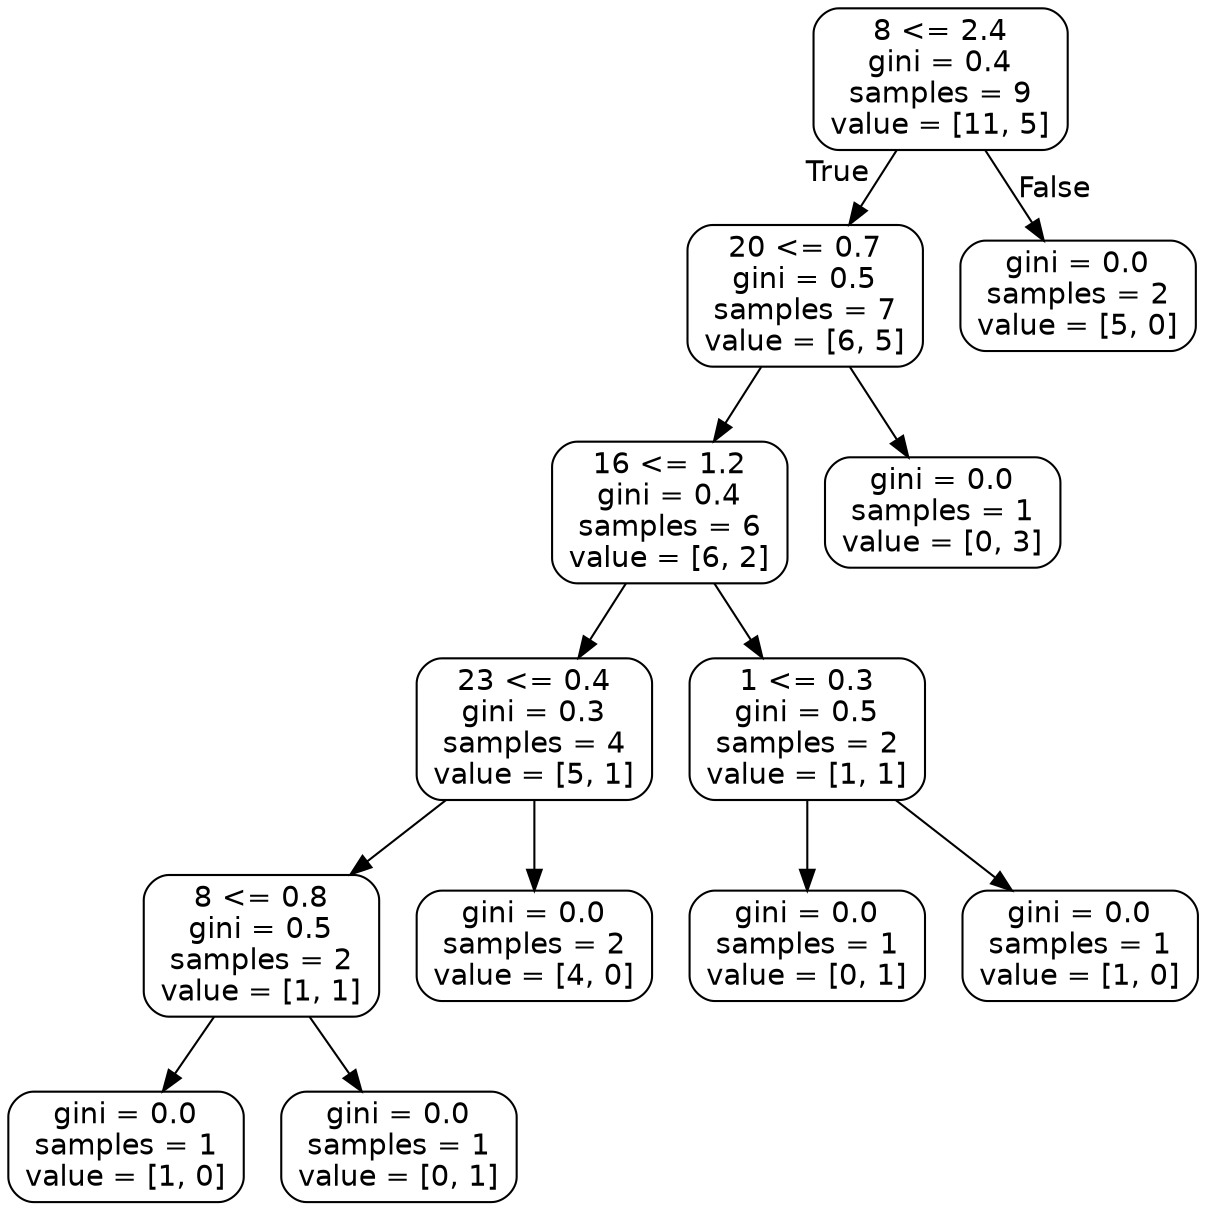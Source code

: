 digraph Tree {
node [shape=box, style="rounded", color="black", fontname=helvetica] ;
edge [fontname=helvetica] ;
0 [label="8 <= 2.4\ngini = 0.4\nsamples = 9\nvalue = [11, 5]"] ;
1 [label="20 <= 0.7\ngini = 0.5\nsamples = 7\nvalue = [6, 5]"] ;
0 -> 1 [labeldistance=2.5, labelangle=45, headlabel="True"] ;
2 [label="16 <= 1.2\ngini = 0.4\nsamples = 6\nvalue = [6, 2]"] ;
1 -> 2 ;
3 [label="23 <= 0.4\ngini = 0.3\nsamples = 4\nvalue = [5, 1]"] ;
2 -> 3 ;
4 [label="8 <= 0.8\ngini = 0.5\nsamples = 2\nvalue = [1, 1]"] ;
3 -> 4 ;
5 [label="gini = 0.0\nsamples = 1\nvalue = [1, 0]"] ;
4 -> 5 ;
6 [label="gini = 0.0\nsamples = 1\nvalue = [0, 1]"] ;
4 -> 6 ;
7 [label="gini = 0.0\nsamples = 2\nvalue = [4, 0]"] ;
3 -> 7 ;
8 [label="1 <= 0.3\ngini = 0.5\nsamples = 2\nvalue = [1, 1]"] ;
2 -> 8 ;
9 [label="gini = 0.0\nsamples = 1\nvalue = [0, 1]"] ;
8 -> 9 ;
10 [label="gini = 0.0\nsamples = 1\nvalue = [1, 0]"] ;
8 -> 10 ;
11 [label="gini = 0.0\nsamples = 1\nvalue = [0, 3]"] ;
1 -> 11 ;
12 [label="gini = 0.0\nsamples = 2\nvalue = [5, 0]"] ;
0 -> 12 [labeldistance=2.5, labelangle=-45, headlabel="False"] ;
}